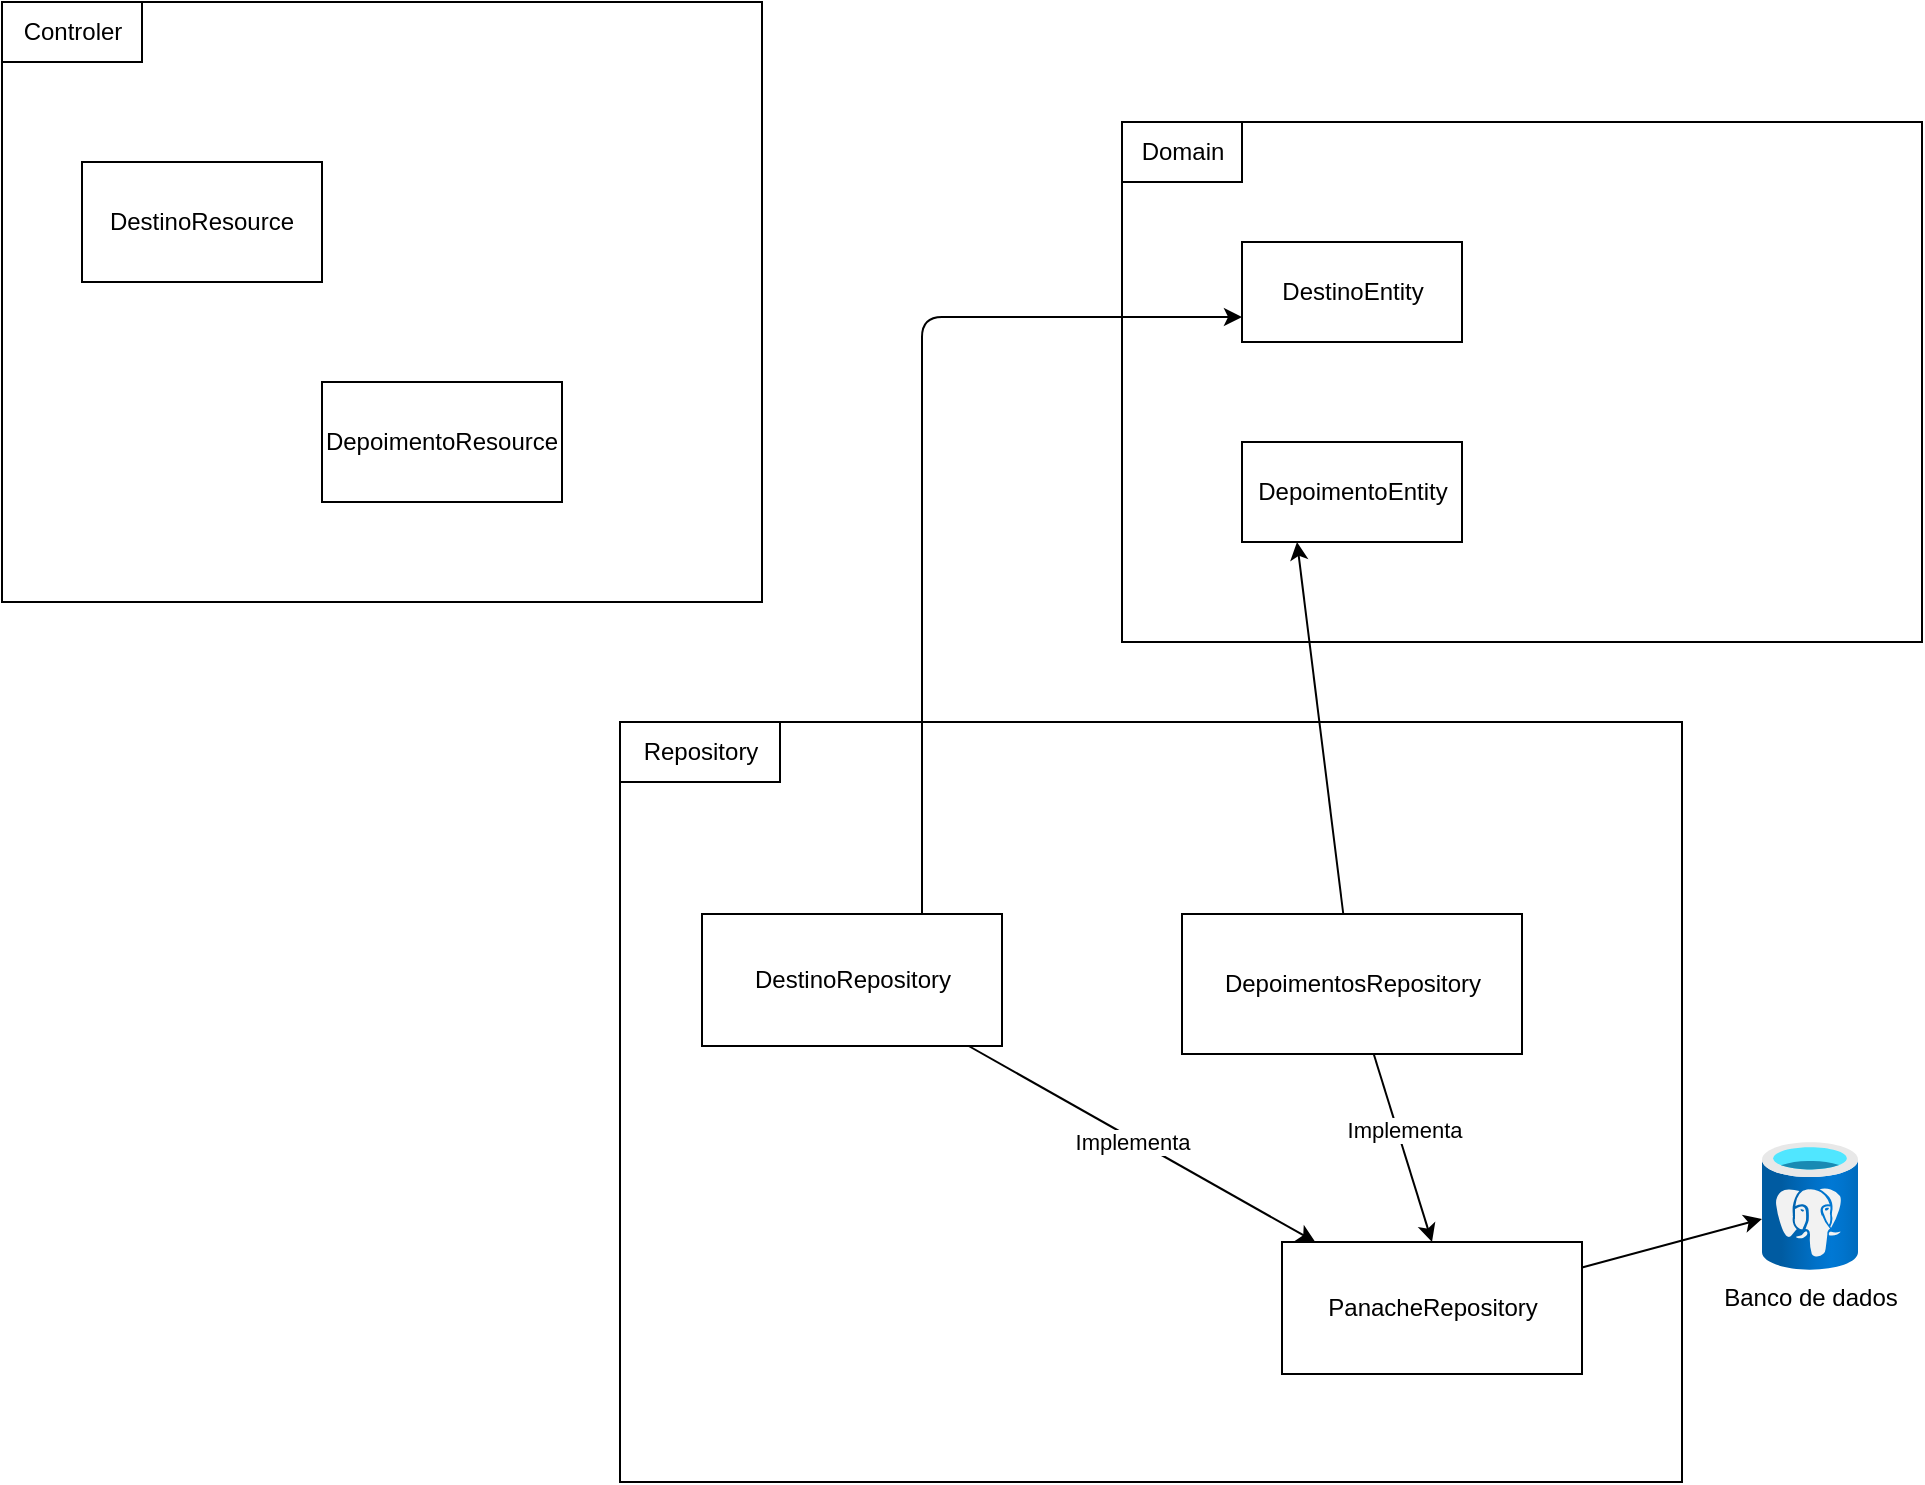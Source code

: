 <mxfile>
    <diagram id="XhfFoNYuqW-YS9Xsj_76" name="Página-1">
        <mxGraphModel dx="1704" dy="1862" grid="1" gridSize="10" guides="1" tooltips="1" connect="1" arrows="1" fold="1" page="1" pageScale="1" pageWidth="827" pageHeight="1169" math="0" shadow="0">
            <root>
                <mxCell id="0"/>
                <mxCell id="1" parent="0"/>
                <mxCell id="32" value="" style="group" vertex="1" connectable="0" parent="1">
                    <mxGeometry x="-150" y="-280" width="380" height="300" as="geometry"/>
                </mxCell>
                <mxCell id="29" value="" style="whiteSpace=wrap;html=1;rounded=0;hachureGap=4;fontFamily=Architects Daughter;fontSource=https%3A%2F%2Ffonts.googleapis.com%2Fcss%3Ffamily%3DArchitects%2BDaughter;fontSize=20;" vertex="1" parent="32">
                    <mxGeometry width="380" height="300" as="geometry"/>
                </mxCell>
                <mxCell id="31" value="Controler" style="text;html=1;align=center;verticalAlign=middle;resizable=0;points=[];autosize=1;strokeColor=default;fillColor=none;fontSize=12;fontFamily=Helvetica;hachureGap=4;" vertex="1" parent="32">
                    <mxGeometry width="70" height="30" as="geometry"/>
                </mxCell>
                <mxCell id="22" value="" style="group" vertex="1" connectable="0" parent="1">
                    <mxGeometry x="159" y="80" width="531" height="380" as="geometry"/>
                </mxCell>
                <mxCell id="20" value="" style="whiteSpace=wrap;html=1;strokeColor=default;" vertex="1" parent="22">
                    <mxGeometry width="531" height="380" as="geometry"/>
                </mxCell>
                <mxCell id="21" value="Repository" style="text;html=1;align=center;verticalAlign=middle;resizable=0;points=[];autosize=1;strokeColor=default;fillColor=none;" vertex="1" parent="22">
                    <mxGeometry width="80" height="30" as="geometry"/>
                </mxCell>
                <mxCell id="3" value="Banco de dados" style="aspect=fixed;html=1;points=[];align=center;image;fontSize=12;image=img/lib/azure2/databases/Azure_Database_PostgreSQL_Server.svg;" vertex="1" parent="1">
                    <mxGeometry x="730" y="290" width="48" height="64" as="geometry"/>
                </mxCell>
                <mxCell id="14" style="edgeStyle=none;html=1;" edge="1" parent="1" source="4" target="11">
                    <mxGeometry relative="1" as="geometry"/>
                </mxCell>
                <mxCell id="24" value="Implementa" style="edgeLabel;html=1;align=center;verticalAlign=middle;resizable=0;points=[];" vertex="1" connectable="0" parent="14">
                    <mxGeometry x="0.314" y="-2" relative="1" as="geometry">
                        <mxPoint x="-32" y="-18" as="offset"/>
                    </mxGeometry>
                </mxCell>
                <mxCell id="4" value="DestinoRepository" style="html=1;" vertex="1" parent="1">
                    <mxGeometry x="200" y="176" width="150" height="66" as="geometry"/>
                </mxCell>
                <mxCell id="15" style="edgeStyle=none;html=1;entryX=0.5;entryY=0;entryDx=0;entryDy=0;" edge="1" parent="1" source="5" target="11">
                    <mxGeometry relative="1" as="geometry"/>
                </mxCell>
                <mxCell id="23" value="Implementa" style="edgeLabel;html=1;align=center;verticalAlign=middle;resizable=0;points=[];" vertex="1" connectable="0" parent="15">
                    <mxGeometry x="-0.177" y="3" relative="1" as="geometry">
                        <mxPoint as="offset"/>
                    </mxGeometry>
                </mxCell>
                <mxCell id="5" value="DepoimentosRepository" style="html=1;" vertex="1" parent="1">
                    <mxGeometry x="440" y="176" width="170" height="70" as="geometry"/>
                </mxCell>
                <mxCell id="13" style="edgeStyle=none;html=1;" edge="1" parent="1" source="11" target="3">
                    <mxGeometry relative="1" as="geometry"/>
                </mxCell>
                <mxCell id="11" value="PanacheRepository" style="html=1;" vertex="1" parent="1">
                    <mxGeometry x="490" y="340" width="150" height="66" as="geometry"/>
                </mxCell>
                <mxCell id="17" value="" style="group" vertex="1" connectable="0" parent="1">
                    <mxGeometry x="410" y="-220" width="400" height="260" as="geometry"/>
                </mxCell>
                <mxCell id="10" value="" style="whiteSpace=wrap;html=1;" vertex="1" parent="17">
                    <mxGeometry width="400" height="260" as="geometry"/>
                </mxCell>
                <mxCell id="16" value="Domain" style="text;html=1;align=center;verticalAlign=middle;resizable=0;points=[];autosize=1;strokeColor=default;fillColor=none;" vertex="1" parent="17">
                    <mxGeometry width="60" height="30" as="geometry"/>
                </mxCell>
                <mxCell id="8" value="DestinoEntity" style="html=1;" vertex="1" parent="17">
                    <mxGeometry x="60" y="60" width="110" height="50" as="geometry"/>
                </mxCell>
                <mxCell id="9" value="DepoimentoEntity" style="html=1;" vertex="1" parent="17">
                    <mxGeometry x="60" y="160" width="110" height="50" as="geometry"/>
                </mxCell>
                <mxCell id="18" style="edgeStyle=orthogonalEdgeStyle;html=1;entryX=0;entryY=0.75;entryDx=0;entryDy=0;" edge="1" parent="1" source="4" target="8">
                    <mxGeometry relative="1" as="geometry">
                        <mxPoint x="360" y="130" as="sourcePoint"/>
                        <Array as="points">
                            <mxPoint x="310" y="-122"/>
                        </Array>
                    </mxGeometry>
                </mxCell>
                <mxCell id="19" style="edgeStyle=none;html=1;entryX=0.25;entryY=1;entryDx=0;entryDy=0;" edge="1" parent="1" source="5" target="9">
                    <mxGeometry relative="1" as="geometry"/>
                </mxCell>
                <mxCell id="25" value="DestinoResource" style="whiteSpace=wrap;html=1;strokeColor=default;" vertex="1" parent="1">
                    <mxGeometry x="-110" y="-200" width="120" height="60" as="geometry"/>
                </mxCell>
                <mxCell id="26" value="DepoimentoResource" style="whiteSpace=wrap;html=1;strokeColor=default;" vertex="1" parent="1">
                    <mxGeometry x="10" y="-90" width="120" height="60" as="geometry"/>
                </mxCell>
            </root>
        </mxGraphModel>
    </diagram>
</mxfile>